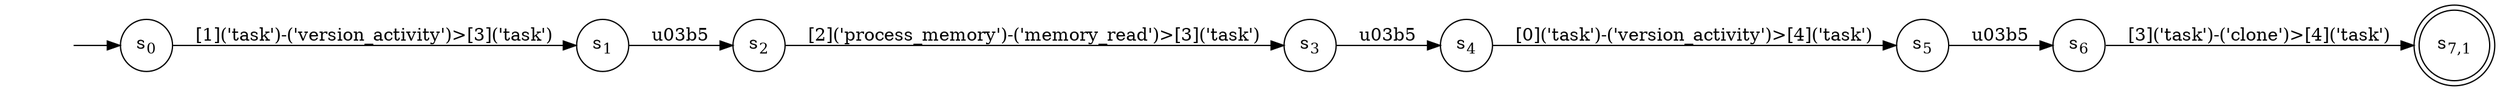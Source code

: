 digraph NFA {
    rankdir = LR;
    I [style = invis];
    I -> S0;
    S0 [label = <s<sub>0</sub>>, shape = circle];
    S1 [label = <s<sub>1</sub>>, shape = circle];
    S2 [label = <s<sub>2</sub>>, shape = circle];
    S3 [label = <s<sub>3</sub>>, shape = circle];
    S4 [label = <s<sub>4</sub>>, shape = circle];
    S5 [label = <s<sub>5</sub>>, shape = circle];
    S6 [label = <s<sub>6</sub>>, shape = circle];
    S7 [label = <s<sub>7,1</sub>>, shape = circle, peripheries = 2];
    S6 -> S7 [label = "[3]('task')-('clone')>[4]('task')"];
    S5 -> S6 [label = "\u03b5"];
    S4 -> S5 [label = "[0]('task')-('version_activity')>[4]('task')"];
    S3 -> S4 [label = "\u03b5"];
    S2 -> S3 [label = "[2]('process_memory')-('memory_read')>[3]('task')"];
    S1 -> S2 [label = "\u03b5"];
    S0 -> S1 [label = "[1]('task')-('version_activity')>[3]('task')"];
}
